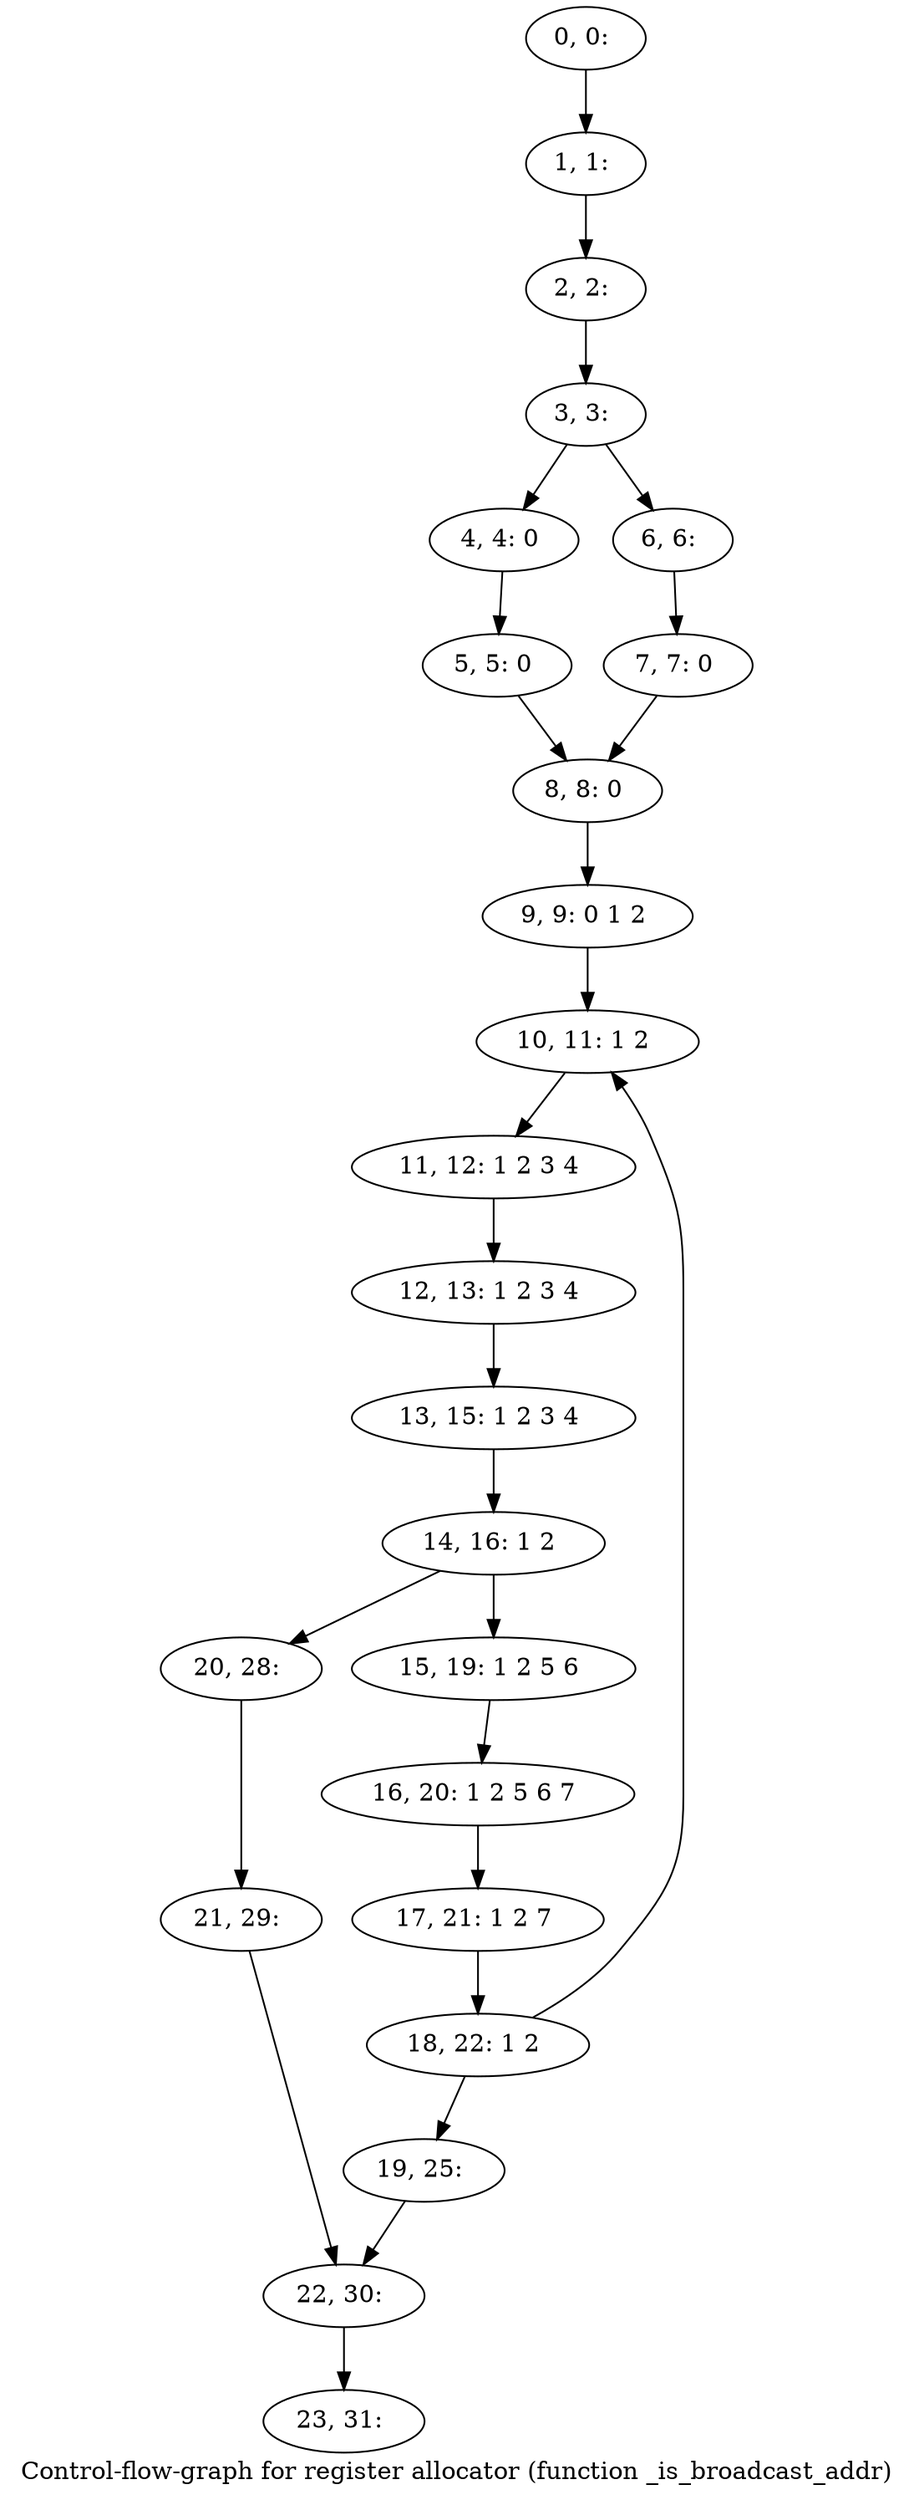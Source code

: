 digraph G {
graph [label="Control-flow-graph for register allocator (function _is_broadcast_addr)"]
0[label="0, 0: "];
1[label="1, 1: "];
2[label="2, 2: "];
3[label="3, 3: "];
4[label="4, 4: 0 "];
5[label="5, 5: 0 "];
6[label="6, 6: "];
7[label="7, 7: 0 "];
8[label="8, 8: 0 "];
9[label="9, 9: 0 1 2 "];
10[label="10, 11: 1 2 "];
11[label="11, 12: 1 2 3 4 "];
12[label="12, 13: 1 2 3 4 "];
13[label="13, 15: 1 2 3 4 "];
14[label="14, 16: 1 2 "];
15[label="15, 19: 1 2 5 6 "];
16[label="16, 20: 1 2 5 6 7 "];
17[label="17, 21: 1 2 7 "];
18[label="18, 22: 1 2 "];
19[label="19, 25: "];
20[label="20, 28: "];
21[label="21, 29: "];
22[label="22, 30: "];
23[label="23, 31: "];
0->1 ;
1->2 ;
2->3 ;
3->4 ;
3->6 ;
4->5 ;
5->8 ;
6->7 ;
7->8 ;
8->9 ;
9->10 ;
10->11 ;
11->12 ;
12->13 ;
13->14 ;
14->15 ;
14->20 ;
15->16 ;
16->17 ;
17->18 ;
18->19 ;
18->10 ;
19->22 ;
20->21 ;
21->22 ;
22->23 ;
}
